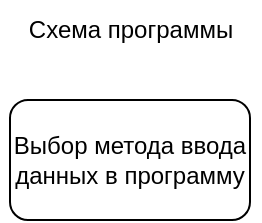 <mxfile>
    <diagram id="hkraD6nIDDA4BDQ5-hPR" name="Страница 1">
        <mxGraphModel dx="550" dy="476" grid="1" gridSize="10" guides="1" tooltips="1" connect="1" arrows="1" fold="1" page="1" pageScale="1" pageWidth="827" pageHeight="1169" math="0" shadow="0">
            <root>
                <mxCell id="0"/>
                <mxCell id="1" parent="0"/>
                <mxCell id="2" value="Схема программы" style="text;html=1;align=center;verticalAlign=middle;resizable=0;points=[];autosize=1;strokeColor=none;fillColor=none;" vertex="1" parent="1">
                    <mxGeometry x="170" y="40" width="130" height="30" as="geometry"/>
                </mxCell>
                <mxCell id="3" value="Выбор метода ввода данных в программу" style="rounded=1;whiteSpace=wrap;html=1;" vertex="1" parent="1">
                    <mxGeometry x="175" y="90" width="120" height="60" as="geometry"/>
                </mxCell>
            </root>
        </mxGraphModel>
    </diagram>
</mxfile>